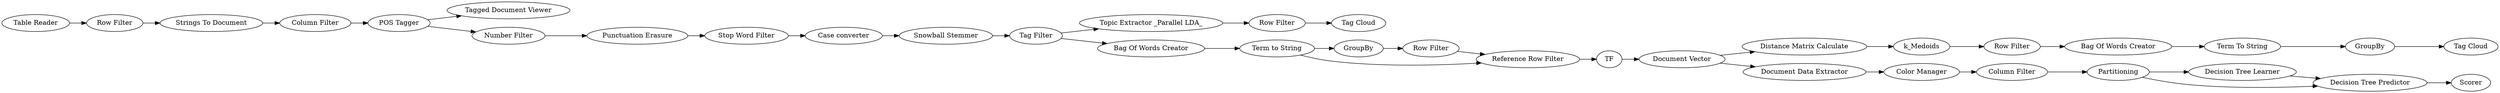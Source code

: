 digraph {
	"7221184999625177318_131" [label="Row Filter"]
	"7221184999625177318_127" [label="Distance Matrix Calculate"]
	"7221184999625177318_120" [label="POS Tagger"]
	"7221184999625177318_130" [label=k_Medoids]
	"7221184999625177318_126" [label="Tagged Document Viewer"]
	"7221184999625177318_122" [label="Document Vector"]
	"7221184999625177318_113" [label="Snowball Stemmer"]
	"7221184999625177318_106" [label="Term to String"]
	"7221184999625177318_136" [label="Topic Extractor _Parallel LDA_"]
	"7221184999625177318_133" [label="Term To String"]
	"7221184999625177318_21" [label="Color Manager"]
	"7221184999625177318_114" [label="Tag Filter"]
	"7221184999625177318_108" [label="Row Filter"]
	"7221184999625177318_135" [label="Tag Cloud"]
	"7221184999625177318_134" [label=GroupBy]
	"7221184999625177318_107" [label=GroupBy]
	"7221184999625177318_117" [label="Decision Tree Learner"]
	"7221184999625177318_116" [label="Number Filter"]
	"7221184999625177318_110" [label="Decision Tree Predictor"]
	"7221184999625177318_119" [label="Strings To Document"]
	"7221184999625177318_118" [label="Document Data Extractor"]
	"7221184999625177318_112" [label="Case converter"]
	"7221184999625177318_95" [label="Column Filter"]
	"7221184999625177318_22" [label="Column Filter"]
	"7221184999625177318_109" [label="Reference Row Filter"]
	"7221184999625177318_121" [label="Bag Of Words Creator"]
	"7221184999625177318_16" [label=TF]
	"7221184999625177318_123" [label="Stop Word Filter"]
	"7221184999625177318_125" [label="Table Reader"]
	"7221184999625177318_115" [label="Punctuation Erasure"]
	"7221184999625177318_132" [label="Bag Of Words Creator"]
	"7221184999625177318_138" [label="Tag Cloud"]
	"7221184999625177318_58" [label=Partitioning]
	"7221184999625177318_20" [label="Row Filter"]
	"7221184999625177318_137" [label="Row Filter"]
	"7221184999625177318_124" [label=Scorer]
	"7221184999625177318_16" -> "7221184999625177318_122"
	"7221184999625177318_136" -> "7221184999625177318_137"
	"7221184999625177318_120" -> "7221184999625177318_116"
	"7221184999625177318_106" -> "7221184999625177318_109"
	"7221184999625177318_21" -> "7221184999625177318_95"
	"7221184999625177318_58" -> "7221184999625177318_110"
	"7221184999625177318_20" -> "7221184999625177318_119"
	"7221184999625177318_117" -> "7221184999625177318_110"
	"7221184999625177318_112" -> "7221184999625177318_113"
	"7221184999625177318_122" -> "7221184999625177318_118"
	"7221184999625177318_132" -> "7221184999625177318_133"
	"7221184999625177318_130" -> "7221184999625177318_131"
	"7221184999625177318_110" -> "7221184999625177318_124"
	"7221184999625177318_107" -> "7221184999625177318_108"
	"7221184999625177318_114" -> "7221184999625177318_136"
	"7221184999625177318_120" -> "7221184999625177318_126"
	"7221184999625177318_131" -> "7221184999625177318_132"
	"7221184999625177318_95" -> "7221184999625177318_58"
	"7221184999625177318_123" -> "7221184999625177318_112"
	"7221184999625177318_125" -> "7221184999625177318_20"
	"7221184999625177318_114" -> "7221184999625177318_121"
	"7221184999625177318_118" -> "7221184999625177318_21"
	"7221184999625177318_106" -> "7221184999625177318_107"
	"7221184999625177318_109" -> "7221184999625177318_16"
	"7221184999625177318_119" -> "7221184999625177318_22"
	"7221184999625177318_134" -> "7221184999625177318_135"
	"7221184999625177318_113" -> "7221184999625177318_114"
	"7221184999625177318_116" -> "7221184999625177318_115"
	"7221184999625177318_115" -> "7221184999625177318_123"
	"7221184999625177318_22" -> "7221184999625177318_120"
	"7221184999625177318_121" -> "7221184999625177318_106"
	"7221184999625177318_133" -> "7221184999625177318_134"
	"7221184999625177318_127" -> "7221184999625177318_130"
	"7221184999625177318_108" -> "7221184999625177318_109"
	"7221184999625177318_122" -> "7221184999625177318_127"
	"7221184999625177318_137" -> "7221184999625177318_138"
	"7221184999625177318_58" -> "7221184999625177318_117"
	rankdir=LR
}
